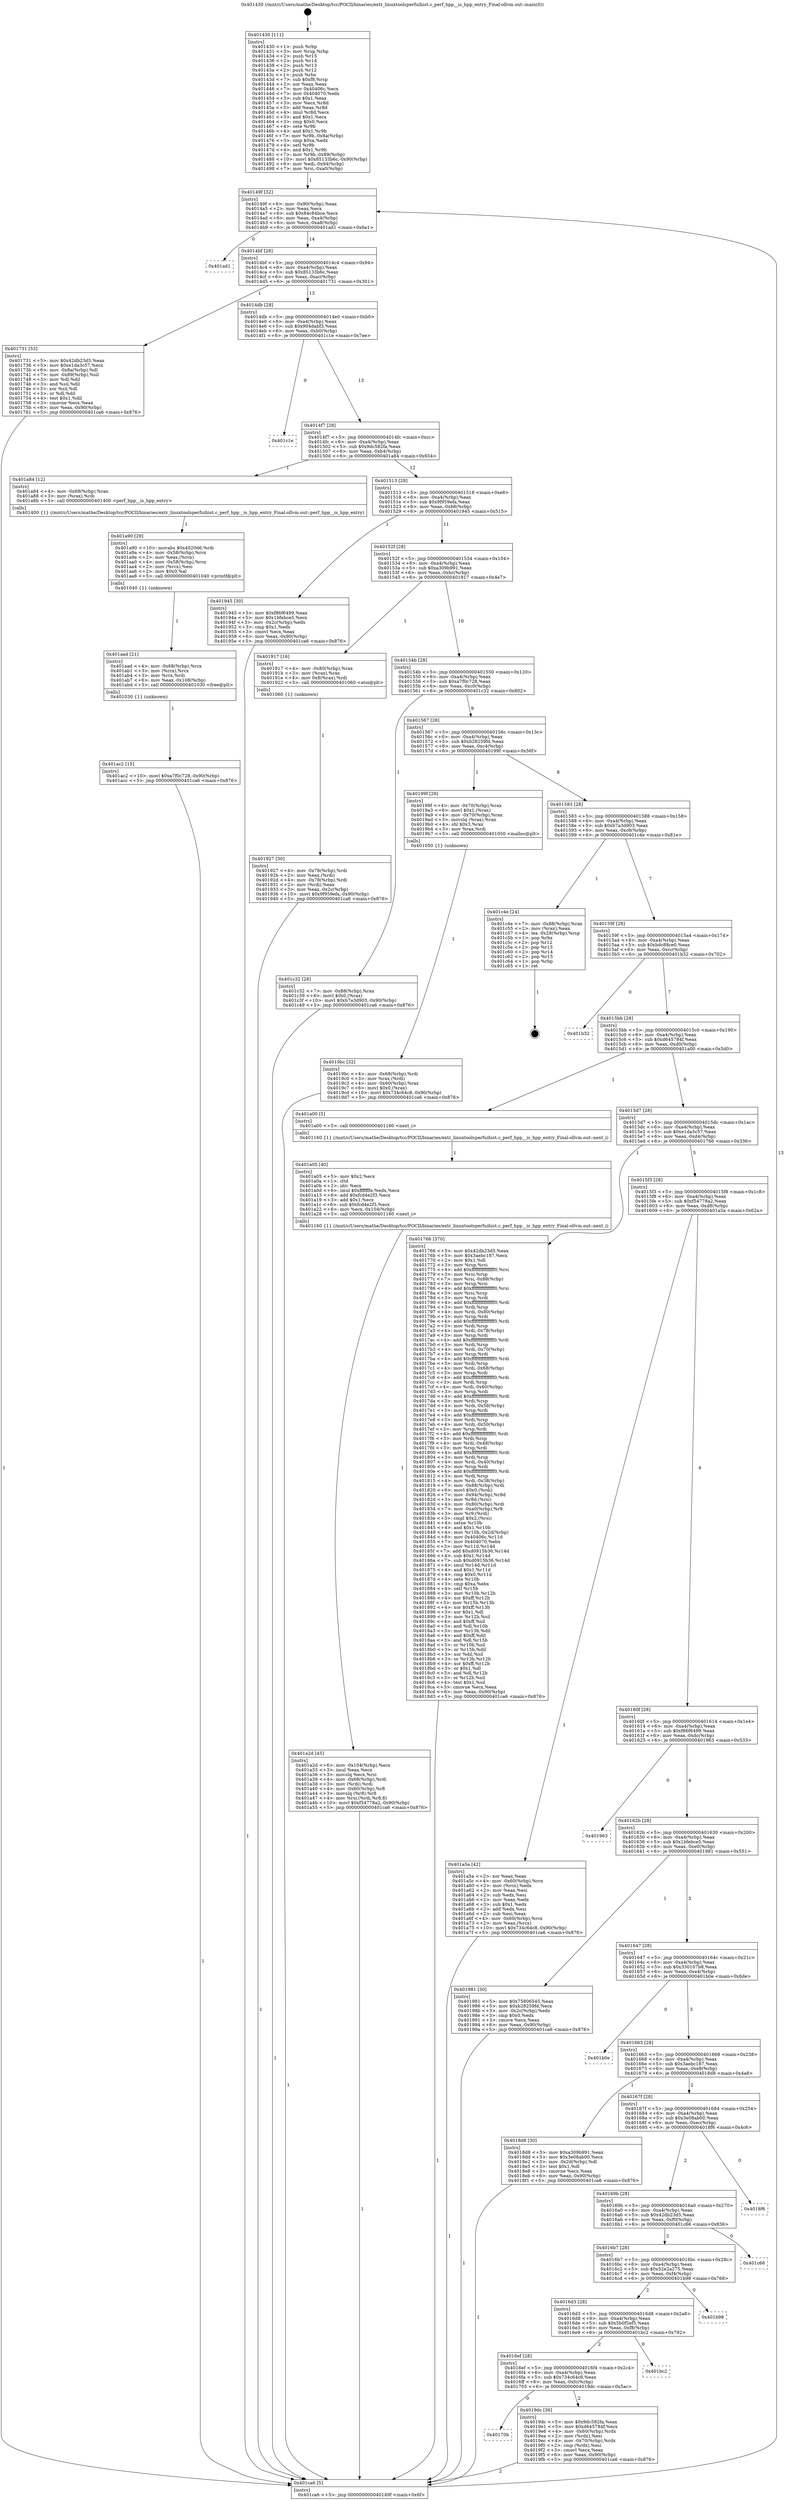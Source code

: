 digraph "0x401430" {
  label = "0x401430 (/mnt/c/Users/mathe/Desktop/tcc/POCII/binaries/extr_linuxtoolsperfuihist.c_perf_hpp__is_hpp_entry_Final-ollvm.out::main(0))"
  labelloc = "t"
  node[shape=record]

  Entry [label="",width=0.3,height=0.3,shape=circle,fillcolor=black,style=filled]
  "0x40149f" [label="{
     0x40149f [32]\l
     | [instrs]\l
     &nbsp;&nbsp;0x40149f \<+6\>: mov -0x90(%rbp),%eax\l
     &nbsp;&nbsp;0x4014a5 \<+2\>: mov %eax,%ecx\l
     &nbsp;&nbsp;0x4014a7 \<+6\>: sub $0x84c84bce,%ecx\l
     &nbsp;&nbsp;0x4014ad \<+6\>: mov %eax,-0xa4(%rbp)\l
     &nbsp;&nbsp;0x4014b3 \<+6\>: mov %ecx,-0xa8(%rbp)\l
     &nbsp;&nbsp;0x4014b9 \<+6\>: je 0000000000401ad1 \<main+0x6a1\>\l
  }"]
  "0x401ad1" [label="{
     0x401ad1\l
  }", style=dashed]
  "0x4014bf" [label="{
     0x4014bf [28]\l
     | [instrs]\l
     &nbsp;&nbsp;0x4014bf \<+5\>: jmp 00000000004014c4 \<main+0x94\>\l
     &nbsp;&nbsp;0x4014c4 \<+6\>: mov -0xa4(%rbp),%eax\l
     &nbsp;&nbsp;0x4014ca \<+5\>: sub $0x85133b6c,%eax\l
     &nbsp;&nbsp;0x4014cf \<+6\>: mov %eax,-0xac(%rbp)\l
     &nbsp;&nbsp;0x4014d5 \<+6\>: je 0000000000401731 \<main+0x301\>\l
  }"]
  Exit [label="",width=0.3,height=0.3,shape=circle,fillcolor=black,style=filled,peripheries=2]
  "0x401731" [label="{
     0x401731 [53]\l
     | [instrs]\l
     &nbsp;&nbsp;0x401731 \<+5\>: mov $0x42db23d5,%eax\l
     &nbsp;&nbsp;0x401736 \<+5\>: mov $0xe1da3c57,%ecx\l
     &nbsp;&nbsp;0x40173b \<+6\>: mov -0x8a(%rbp),%dl\l
     &nbsp;&nbsp;0x401741 \<+7\>: mov -0x89(%rbp),%sil\l
     &nbsp;&nbsp;0x401748 \<+3\>: mov %dl,%dil\l
     &nbsp;&nbsp;0x40174b \<+3\>: and %sil,%dil\l
     &nbsp;&nbsp;0x40174e \<+3\>: xor %sil,%dl\l
     &nbsp;&nbsp;0x401751 \<+3\>: or %dl,%dil\l
     &nbsp;&nbsp;0x401754 \<+4\>: test $0x1,%dil\l
     &nbsp;&nbsp;0x401758 \<+3\>: cmovne %ecx,%eax\l
     &nbsp;&nbsp;0x40175b \<+6\>: mov %eax,-0x90(%rbp)\l
     &nbsp;&nbsp;0x401761 \<+5\>: jmp 0000000000401ca6 \<main+0x876\>\l
  }"]
  "0x4014db" [label="{
     0x4014db [28]\l
     | [instrs]\l
     &nbsp;&nbsp;0x4014db \<+5\>: jmp 00000000004014e0 \<main+0xb0\>\l
     &nbsp;&nbsp;0x4014e0 \<+6\>: mov -0xa4(%rbp),%eax\l
     &nbsp;&nbsp;0x4014e6 \<+5\>: sub $0x904dabf3,%eax\l
     &nbsp;&nbsp;0x4014eb \<+6\>: mov %eax,-0xb0(%rbp)\l
     &nbsp;&nbsp;0x4014f1 \<+6\>: je 0000000000401c1e \<main+0x7ee\>\l
  }"]
  "0x401ca6" [label="{
     0x401ca6 [5]\l
     | [instrs]\l
     &nbsp;&nbsp;0x401ca6 \<+5\>: jmp 000000000040149f \<main+0x6f\>\l
  }"]
  "0x401430" [label="{
     0x401430 [111]\l
     | [instrs]\l
     &nbsp;&nbsp;0x401430 \<+1\>: push %rbp\l
     &nbsp;&nbsp;0x401431 \<+3\>: mov %rsp,%rbp\l
     &nbsp;&nbsp;0x401434 \<+2\>: push %r15\l
     &nbsp;&nbsp;0x401436 \<+2\>: push %r14\l
     &nbsp;&nbsp;0x401438 \<+2\>: push %r13\l
     &nbsp;&nbsp;0x40143a \<+2\>: push %r12\l
     &nbsp;&nbsp;0x40143c \<+1\>: push %rbx\l
     &nbsp;&nbsp;0x40143d \<+7\>: sub $0xf8,%rsp\l
     &nbsp;&nbsp;0x401444 \<+2\>: xor %eax,%eax\l
     &nbsp;&nbsp;0x401446 \<+7\>: mov 0x40406c,%ecx\l
     &nbsp;&nbsp;0x40144d \<+7\>: mov 0x404070,%edx\l
     &nbsp;&nbsp;0x401454 \<+3\>: sub $0x1,%eax\l
     &nbsp;&nbsp;0x401457 \<+3\>: mov %ecx,%r8d\l
     &nbsp;&nbsp;0x40145a \<+3\>: add %eax,%r8d\l
     &nbsp;&nbsp;0x40145d \<+4\>: imul %r8d,%ecx\l
     &nbsp;&nbsp;0x401461 \<+3\>: and $0x1,%ecx\l
     &nbsp;&nbsp;0x401464 \<+3\>: cmp $0x0,%ecx\l
     &nbsp;&nbsp;0x401467 \<+4\>: sete %r9b\l
     &nbsp;&nbsp;0x40146b \<+4\>: and $0x1,%r9b\l
     &nbsp;&nbsp;0x40146f \<+7\>: mov %r9b,-0x8a(%rbp)\l
     &nbsp;&nbsp;0x401476 \<+3\>: cmp $0xa,%edx\l
     &nbsp;&nbsp;0x401479 \<+4\>: setl %r9b\l
     &nbsp;&nbsp;0x40147d \<+4\>: and $0x1,%r9b\l
     &nbsp;&nbsp;0x401481 \<+7\>: mov %r9b,-0x89(%rbp)\l
     &nbsp;&nbsp;0x401488 \<+10\>: movl $0x85133b6c,-0x90(%rbp)\l
     &nbsp;&nbsp;0x401492 \<+6\>: mov %edi,-0x94(%rbp)\l
     &nbsp;&nbsp;0x401498 \<+7\>: mov %rsi,-0xa0(%rbp)\l
  }"]
  "0x401ac2" [label="{
     0x401ac2 [15]\l
     | [instrs]\l
     &nbsp;&nbsp;0x401ac2 \<+10\>: movl $0xa7f0c728,-0x90(%rbp)\l
     &nbsp;&nbsp;0x401acc \<+5\>: jmp 0000000000401ca6 \<main+0x876\>\l
  }"]
  "0x401c1e" [label="{
     0x401c1e\l
  }", style=dashed]
  "0x4014f7" [label="{
     0x4014f7 [28]\l
     | [instrs]\l
     &nbsp;&nbsp;0x4014f7 \<+5\>: jmp 00000000004014fc \<main+0xcc\>\l
     &nbsp;&nbsp;0x4014fc \<+6\>: mov -0xa4(%rbp),%eax\l
     &nbsp;&nbsp;0x401502 \<+5\>: sub $0x9dc582fa,%eax\l
     &nbsp;&nbsp;0x401507 \<+6\>: mov %eax,-0xb4(%rbp)\l
     &nbsp;&nbsp;0x40150d \<+6\>: je 0000000000401a84 \<main+0x654\>\l
  }"]
  "0x401aad" [label="{
     0x401aad [21]\l
     | [instrs]\l
     &nbsp;&nbsp;0x401aad \<+4\>: mov -0x68(%rbp),%rcx\l
     &nbsp;&nbsp;0x401ab1 \<+3\>: mov (%rcx),%rcx\l
     &nbsp;&nbsp;0x401ab4 \<+3\>: mov %rcx,%rdi\l
     &nbsp;&nbsp;0x401ab7 \<+6\>: mov %eax,-0x108(%rbp)\l
     &nbsp;&nbsp;0x401abd \<+5\>: call 0000000000401030 \<free@plt\>\l
     | [calls]\l
     &nbsp;&nbsp;0x401030 \{1\} (unknown)\l
  }"]
  "0x401a84" [label="{
     0x401a84 [12]\l
     | [instrs]\l
     &nbsp;&nbsp;0x401a84 \<+4\>: mov -0x68(%rbp),%rax\l
     &nbsp;&nbsp;0x401a88 \<+3\>: mov (%rax),%rdi\l
     &nbsp;&nbsp;0x401a8b \<+5\>: call 0000000000401400 \<perf_hpp__is_hpp_entry\>\l
     | [calls]\l
     &nbsp;&nbsp;0x401400 \{1\} (/mnt/c/Users/mathe/Desktop/tcc/POCII/binaries/extr_linuxtoolsperfuihist.c_perf_hpp__is_hpp_entry_Final-ollvm.out::perf_hpp__is_hpp_entry)\l
  }"]
  "0x401513" [label="{
     0x401513 [28]\l
     | [instrs]\l
     &nbsp;&nbsp;0x401513 \<+5\>: jmp 0000000000401518 \<main+0xe8\>\l
     &nbsp;&nbsp;0x401518 \<+6\>: mov -0xa4(%rbp),%eax\l
     &nbsp;&nbsp;0x40151e \<+5\>: sub $0x9f959efa,%eax\l
     &nbsp;&nbsp;0x401523 \<+6\>: mov %eax,-0xb8(%rbp)\l
     &nbsp;&nbsp;0x401529 \<+6\>: je 0000000000401945 \<main+0x515\>\l
  }"]
  "0x401a90" [label="{
     0x401a90 [29]\l
     | [instrs]\l
     &nbsp;&nbsp;0x401a90 \<+10\>: movabs $0x4020d6,%rdi\l
     &nbsp;&nbsp;0x401a9a \<+4\>: mov -0x58(%rbp),%rcx\l
     &nbsp;&nbsp;0x401a9e \<+2\>: mov %eax,(%rcx)\l
     &nbsp;&nbsp;0x401aa0 \<+4\>: mov -0x58(%rbp),%rcx\l
     &nbsp;&nbsp;0x401aa4 \<+2\>: mov (%rcx),%esi\l
     &nbsp;&nbsp;0x401aa6 \<+2\>: mov $0x0,%al\l
     &nbsp;&nbsp;0x401aa8 \<+5\>: call 0000000000401040 \<printf@plt\>\l
     | [calls]\l
     &nbsp;&nbsp;0x401040 \{1\} (unknown)\l
  }"]
  "0x401945" [label="{
     0x401945 [30]\l
     | [instrs]\l
     &nbsp;&nbsp;0x401945 \<+5\>: mov $0xf86f6499,%eax\l
     &nbsp;&nbsp;0x40194a \<+5\>: mov $0x1bfebce5,%ecx\l
     &nbsp;&nbsp;0x40194f \<+3\>: mov -0x2c(%rbp),%edx\l
     &nbsp;&nbsp;0x401952 \<+3\>: cmp $0x1,%edx\l
     &nbsp;&nbsp;0x401955 \<+3\>: cmovl %ecx,%eax\l
     &nbsp;&nbsp;0x401958 \<+6\>: mov %eax,-0x90(%rbp)\l
     &nbsp;&nbsp;0x40195e \<+5\>: jmp 0000000000401ca6 \<main+0x876\>\l
  }"]
  "0x40152f" [label="{
     0x40152f [28]\l
     | [instrs]\l
     &nbsp;&nbsp;0x40152f \<+5\>: jmp 0000000000401534 \<main+0x104\>\l
     &nbsp;&nbsp;0x401534 \<+6\>: mov -0xa4(%rbp),%eax\l
     &nbsp;&nbsp;0x40153a \<+5\>: sub $0xa309b991,%eax\l
     &nbsp;&nbsp;0x40153f \<+6\>: mov %eax,-0xbc(%rbp)\l
     &nbsp;&nbsp;0x401545 \<+6\>: je 0000000000401917 \<main+0x4e7\>\l
  }"]
  "0x401a2d" [label="{
     0x401a2d [45]\l
     | [instrs]\l
     &nbsp;&nbsp;0x401a2d \<+6\>: mov -0x104(%rbp),%ecx\l
     &nbsp;&nbsp;0x401a33 \<+3\>: imul %eax,%ecx\l
     &nbsp;&nbsp;0x401a36 \<+3\>: movslq %ecx,%rsi\l
     &nbsp;&nbsp;0x401a39 \<+4\>: mov -0x68(%rbp),%rdi\l
     &nbsp;&nbsp;0x401a3d \<+3\>: mov (%rdi),%rdi\l
     &nbsp;&nbsp;0x401a40 \<+4\>: mov -0x60(%rbp),%r8\l
     &nbsp;&nbsp;0x401a44 \<+3\>: movslq (%r8),%r8\l
     &nbsp;&nbsp;0x401a47 \<+4\>: mov %rsi,(%rdi,%r8,8)\l
     &nbsp;&nbsp;0x401a4b \<+10\>: movl $0xf54778a2,-0x90(%rbp)\l
     &nbsp;&nbsp;0x401a55 \<+5\>: jmp 0000000000401ca6 \<main+0x876\>\l
  }"]
  "0x401917" [label="{
     0x401917 [16]\l
     | [instrs]\l
     &nbsp;&nbsp;0x401917 \<+4\>: mov -0x80(%rbp),%rax\l
     &nbsp;&nbsp;0x40191b \<+3\>: mov (%rax),%rax\l
     &nbsp;&nbsp;0x40191e \<+4\>: mov 0x8(%rax),%rdi\l
     &nbsp;&nbsp;0x401922 \<+5\>: call 0000000000401060 \<atoi@plt\>\l
     | [calls]\l
     &nbsp;&nbsp;0x401060 \{1\} (unknown)\l
  }"]
  "0x40154b" [label="{
     0x40154b [28]\l
     | [instrs]\l
     &nbsp;&nbsp;0x40154b \<+5\>: jmp 0000000000401550 \<main+0x120\>\l
     &nbsp;&nbsp;0x401550 \<+6\>: mov -0xa4(%rbp),%eax\l
     &nbsp;&nbsp;0x401556 \<+5\>: sub $0xa7f0c728,%eax\l
     &nbsp;&nbsp;0x40155b \<+6\>: mov %eax,-0xc0(%rbp)\l
     &nbsp;&nbsp;0x401561 \<+6\>: je 0000000000401c32 \<main+0x802\>\l
  }"]
  "0x401a05" [label="{
     0x401a05 [40]\l
     | [instrs]\l
     &nbsp;&nbsp;0x401a05 \<+5\>: mov $0x2,%ecx\l
     &nbsp;&nbsp;0x401a0a \<+1\>: cltd\l
     &nbsp;&nbsp;0x401a0b \<+2\>: idiv %ecx\l
     &nbsp;&nbsp;0x401a0d \<+6\>: imul $0xfffffffe,%edx,%ecx\l
     &nbsp;&nbsp;0x401a13 \<+6\>: add $0xfcd4e2f3,%ecx\l
     &nbsp;&nbsp;0x401a19 \<+3\>: add $0x1,%ecx\l
     &nbsp;&nbsp;0x401a1c \<+6\>: sub $0xfcd4e2f3,%ecx\l
     &nbsp;&nbsp;0x401a22 \<+6\>: mov %ecx,-0x104(%rbp)\l
     &nbsp;&nbsp;0x401a28 \<+5\>: call 0000000000401160 \<next_i\>\l
     | [calls]\l
     &nbsp;&nbsp;0x401160 \{1\} (/mnt/c/Users/mathe/Desktop/tcc/POCII/binaries/extr_linuxtoolsperfuihist.c_perf_hpp__is_hpp_entry_Final-ollvm.out::next_i)\l
  }"]
  "0x401c32" [label="{
     0x401c32 [28]\l
     | [instrs]\l
     &nbsp;&nbsp;0x401c32 \<+7\>: mov -0x88(%rbp),%rax\l
     &nbsp;&nbsp;0x401c39 \<+6\>: movl $0x0,(%rax)\l
     &nbsp;&nbsp;0x401c3f \<+10\>: movl $0xb7a3d903,-0x90(%rbp)\l
     &nbsp;&nbsp;0x401c49 \<+5\>: jmp 0000000000401ca6 \<main+0x876\>\l
  }"]
  "0x401567" [label="{
     0x401567 [28]\l
     | [instrs]\l
     &nbsp;&nbsp;0x401567 \<+5\>: jmp 000000000040156c \<main+0x13c\>\l
     &nbsp;&nbsp;0x40156c \<+6\>: mov -0xa4(%rbp),%eax\l
     &nbsp;&nbsp;0x401572 \<+5\>: sub $0xb28259fd,%eax\l
     &nbsp;&nbsp;0x401577 \<+6\>: mov %eax,-0xc4(%rbp)\l
     &nbsp;&nbsp;0x40157d \<+6\>: je 000000000040199f \<main+0x56f\>\l
  }"]
  "0x40170b" [label="{
     0x40170b\l
  }", style=dashed]
  "0x40199f" [label="{
     0x40199f [29]\l
     | [instrs]\l
     &nbsp;&nbsp;0x40199f \<+4\>: mov -0x70(%rbp),%rax\l
     &nbsp;&nbsp;0x4019a3 \<+6\>: movl $0x1,(%rax)\l
     &nbsp;&nbsp;0x4019a9 \<+4\>: mov -0x70(%rbp),%rax\l
     &nbsp;&nbsp;0x4019ad \<+3\>: movslq (%rax),%rax\l
     &nbsp;&nbsp;0x4019b0 \<+4\>: shl $0x3,%rax\l
     &nbsp;&nbsp;0x4019b4 \<+3\>: mov %rax,%rdi\l
     &nbsp;&nbsp;0x4019b7 \<+5\>: call 0000000000401050 \<malloc@plt\>\l
     | [calls]\l
     &nbsp;&nbsp;0x401050 \{1\} (unknown)\l
  }"]
  "0x401583" [label="{
     0x401583 [28]\l
     | [instrs]\l
     &nbsp;&nbsp;0x401583 \<+5\>: jmp 0000000000401588 \<main+0x158\>\l
     &nbsp;&nbsp;0x401588 \<+6\>: mov -0xa4(%rbp),%eax\l
     &nbsp;&nbsp;0x40158e \<+5\>: sub $0xb7a3d903,%eax\l
     &nbsp;&nbsp;0x401593 \<+6\>: mov %eax,-0xc8(%rbp)\l
     &nbsp;&nbsp;0x401599 \<+6\>: je 0000000000401c4e \<main+0x81e\>\l
  }"]
  "0x4019dc" [label="{
     0x4019dc [36]\l
     | [instrs]\l
     &nbsp;&nbsp;0x4019dc \<+5\>: mov $0x9dc582fa,%eax\l
     &nbsp;&nbsp;0x4019e1 \<+5\>: mov $0xd645784f,%ecx\l
     &nbsp;&nbsp;0x4019e6 \<+4\>: mov -0x60(%rbp),%rdx\l
     &nbsp;&nbsp;0x4019ea \<+2\>: mov (%rdx),%esi\l
     &nbsp;&nbsp;0x4019ec \<+4\>: mov -0x70(%rbp),%rdx\l
     &nbsp;&nbsp;0x4019f0 \<+2\>: cmp (%rdx),%esi\l
     &nbsp;&nbsp;0x4019f2 \<+3\>: cmovl %ecx,%eax\l
     &nbsp;&nbsp;0x4019f5 \<+6\>: mov %eax,-0x90(%rbp)\l
     &nbsp;&nbsp;0x4019fb \<+5\>: jmp 0000000000401ca6 \<main+0x876\>\l
  }"]
  "0x401c4e" [label="{
     0x401c4e [24]\l
     | [instrs]\l
     &nbsp;&nbsp;0x401c4e \<+7\>: mov -0x88(%rbp),%rax\l
     &nbsp;&nbsp;0x401c55 \<+2\>: mov (%rax),%eax\l
     &nbsp;&nbsp;0x401c57 \<+4\>: lea -0x28(%rbp),%rsp\l
     &nbsp;&nbsp;0x401c5b \<+1\>: pop %rbx\l
     &nbsp;&nbsp;0x401c5c \<+2\>: pop %r12\l
     &nbsp;&nbsp;0x401c5e \<+2\>: pop %r13\l
     &nbsp;&nbsp;0x401c60 \<+2\>: pop %r14\l
     &nbsp;&nbsp;0x401c62 \<+2\>: pop %r15\l
     &nbsp;&nbsp;0x401c64 \<+1\>: pop %rbp\l
     &nbsp;&nbsp;0x401c65 \<+1\>: ret\l
  }"]
  "0x40159f" [label="{
     0x40159f [28]\l
     | [instrs]\l
     &nbsp;&nbsp;0x40159f \<+5\>: jmp 00000000004015a4 \<main+0x174\>\l
     &nbsp;&nbsp;0x4015a4 \<+6\>: mov -0xa4(%rbp),%eax\l
     &nbsp;&nbsp;0x4015aa \<+5\>: sub $0xbdc88ce0,%eax\l
     &nbsp;&nbsp;0x4015af \<+6\>: mov %eax,-0xcc(%rbp)\l
     &nbsp;&nbsp;0x4015b5 \<+6\>: je 0000000000401b32 \<main+0x702\>\l
  }"]
  "0x4016ef" [label="{
     0x4016ef [28]\l
     | [instrs]\l
     &nbsp;&nbsp;0x4016ef \<+5\>: jmp 00000000004016f4 \<main+0x2c4\>\l
     &nbsp;&nbsp;0x4016f4 \<+6\>: mov -0xa4(%rbp),%eax\l
     &nbsp;&nbsp;0x4016fa \<+5\>: sub $0x734c64c8,%eax\l
     &nbsp;&nbsp;0x4016ff \<+6\>: mov %eax,-0xfc(%rbp)\l
     &nbsp;&nbsp;0x401705 \<+6\>: je 00000000004019dc \<main+0x5ac\>\l
  }"]
  "0x401b32" [label="{
     0x401b32\l
  }", style=dashed]
  "0x4015bb" [label="{
     0x4015bb [28]\l
     | [instrs]\l
     &nbsp;&nbsp;0x4015bb \<+5\>: jmp 00000000004015c0 \<main+0x190\>\l
     &nbsp;&nbsp;0x4015c0 \<+6\>: mov -0xa4(%rbp),%eax\l
     &nbsp;&nbsp;0x4015c6 \<+5\>: sub $0xd645784f,%eax\l
     &nbsp;&nbsp;0x4015cb \<+6\>: mov %eax,-0xd0(%rbp)\l
     &nbsp;&nbsp;0x4015d1 \<+6\>: je 0000000000401a00 \<main+0x5d0\>\l
  }"]
  "0x401bc2" [label="{
     0x401bc2\l
  }", style=dashed]
  "0x401a00" [label="{
     0x401a00 [5]\l
     | [instrs]\l
     &nbsp;&nbsp;0x401a00 \<+5\>: call 0000000000401160 \<next_i\>\l
     | [calls]\l
     &nbsp;&nbsp;0x401160 \{1\} (/mnt/c/Users/mathe/Desktop/tcc/POCII/binaries/extr_linuxtoolsperfuihist.c_perf_hpp__is_hpp_entry_Final-ollvm.out::next_i)\l
  }"]
  "0x4015d7" [label="{
     0x4015d7 [28]\l
     | [instrs]\l
     &nbsp;&nbsp;0x4015d7 \<+5\>: jmp 00000000004015dc \<main+0x1ac\>\l
     &nbsp;&nbsp;0x4015dc \<+6\>: mov -0xa4(%rbp),%eax\l
     &nbsp;&nbsp;0x4015e2 \<+5\>: sub $0xe1da3c57,%eax\l
     &nbsp;&nbsp;0x4015e7 \<+6\>: mov %eax,-0xd4(%rbp)\l
     &nbsp;&nbsp;0x4015ed \<+6\>: je 0000000000401766 \<main+0x336\>\l
  }"]
  "0x4016d3" [label="{
     0x4016d3 [28]\l
     | [instrs]\l
     &nbsp;&nbsp;0x4016d3 \<+5\>: jmp 00000000004016d8 \<main+0x2a8\>\l
     &nbsp;&nbsp;0x4016d8 \<+6\>: mov -0xa4(%rbp),%eax\l
     &nbsp;&nbsp;0x4016de \<+5\>: sub $0x5b0f5ef5,%eax\l
     &nbsp;&nbsp;0x4016e3 \<+6\>: mov %eax,-0xf8(%rbp)\l
     &nbsp;&nbsp;0x4016e9 \<+6\>: je 0000000000401bc2 \<main+0x792\>\l
  }"]
  "0x401766" [label="{
     0x401766 [370]\l
     | [instrs]\l
     &nbsp;&nbsp;0x401766 \<+5\>: mov $0x42db23d5,%eax\l
     &nbsp;&nbsp;0x40176b \<+5\>: mov $0x3aebc187,%ecx\l
     &nbsp;&nbsp;0x401770 \<+2\>: mov $0x1,%dl\l
     &nbsp;&nbsp;0x401772 \<+3\>: mov %rsp,%rsi\l
     &nbsp;&nbsp;0x401775 \<+4\>: add $0xfffffffffffffff0,%rsi\l
     &nbsp;&nbsp;0x401779 \<+3\>: mov %rsi,%rsp\l
     &nbsp;&nbsp;0x40177c \<+7\>: mov %rsi,-0x88(%rbp)\l
     &nbsp;&nbsp;0x401783 \<+3\>: mov %rsp,%rsi\l
     &nbsp;&nbsp;0x401786 \<+4\>: add $0xfffffffffffffff0,%rsi\l
     &nbsp;&nbsp;0x40178a \<+3\>: mov %rsi,%rsp\l
     &nbsp;&nbsp;0x40178d \<+3\>: mov %rsp,%rdi\l
     &nbsp;&nbsp;0x401790 \<+4\>: add $0xfffffffffffffff0,%rdi\l
     &nbsp;&nbsp;0x401794 \<+3\>: mov %rdi,%rsp\l
     &nbsp;&nbsp;0x401797 \<+4\>: mov %rdi,-0x80(%rbp)\l
     &nbsp;&nbsp;0x40179b \<+3\>: mov %rsp,%rdi\l
     &nbsp;&nbsp;0x40179e \<+4\>: add $0xfffffffffffffff0,%rdi\l
     &nbsp;&nbsp;0x4017a2 \<+3\>: mov %rdi,%rsp\l
     &nbsp;&nbsp;0x4017a5 \<+4\>: mov %rdi,-0x78(%rbp)\l
     &nbsp;&nbsp;0x4017a9 \<+3\>: mov %rsp,%rdi\l
     &nbsp;&nbsp;0x4017ac \<+4\>: add $0xfffffffffffffff0,%rdi\l
     &nbsp;&nbsp;0x4017b0 \<+3\>: mov %rdi,%rsp\l
     &nbsp;&nbsp;0x4017b3 \<+4\>: mov %rdi,-0x70(%rbp)\l
     &nbsp;&nbsp;0x4017b7 \<+3\>: mov %rsp,%rdi\l
     &nbsp;&nbsp;0x4017ba \<+4\>: add $0xfffffffffffffff0,%rdi\l
     &nbsp;&nbsp;0x4017be \<+3\>: mov %rdi,%rsp\l
     &nbsp;&nbsp;0x4017c1 \<+4\>: mov %rdi,-0x68(%rbp)\l
     &nbsp;&nbsp;0x4017c5 \<+3\>: mov %rsp,%rdi\l
     &nbsp;&nbsp;0x4017c8 \<+4\>: add $0xfffffffffffffff0,%rdi\l
     &nbsp;&nbsp;0x4017cc \<+3\>: mov %rdi,%rsp\l
     &nbsp;&nbsp;0x4017cf \<+4\>: mov %rdi,-0x60(%rbp)\l
     &nbsp;&nbsp;0x4017d3 \<+3\>: mov %rsp,%rdi\l
     &nbsp;&nbsp;0x4017d6 \<+4\>: add $0xfffffffffffffff0,%rdi\l
     &nbsp;&nbsp;0x4017da \<+3\>: mov %rdi,%rsp\l
     &nbsp;&nbsp;0x4017dd \<+4\>: mov %rdi,-0x58(%rbp)\l
     &nbsp;&nbsp;0x4017e1 \<+3\>: mov %rsp,%rdi\l
     &nbsp;&nbsp;0x4017e4 \<+4\>: add $0xfffffffffffffff0,%rdi\l
     &nbsp;&nbsp;0x4017e8 \<+3\>: mov %rdi,%rsp\l
     &nbsp;&nbsp;0x4017eb \<+4\>: mov %rdi,-0x50(%rbp)\l
     &nbsp;&nbsp;0x4017ef \<+3\>: mov %rsp,%rdi\l
     &nbsp;&nbsp;0x4017f2 \<+4\>: add $0xfffffffffffffff0,%rdi\l
     &nbsp;&nbsp;0x4017f6 \<+3\>: mov %rdi,%rsp\l
     &nbsp;&nbsp;0x4017f9 \<+4\>: mov %rdi,-0x48(%rbp)\l
     &nbsp;&nbsp;0x4017fd \<+3\>: mov %rsp,%rdi\l
     &nbsp;&nbsp;0x401800 \<+4\>: add $0xfffffffffffffff0,%rdi\l
     &nbsp;&nbsp;0x401804 \<+3\>: mov %rdi,%rsp\l
     &nbsp;&nbsp;0x401807 \<+4\>: mov %rdi,-0x40(%rbp)\l
     &nbsp;&nbsp;0x40180b \<+3\>: mov %rsp,%rdi\l
     &nbsp;&nbsp;0x40180e \<+4\>: add $0xfffffffffffffff0,%rdi\l
     &nbsp;&nbsp;0x401812 \<+3\>: mov %rdi,%rsp\l
     &nbsp;&nbsp;0x401815 \<+4\>: mov %rdi,-0x38(%rbp)\l
     &nbsp;&nbsp;0x401819 \<+7\>: mov -0x88(%rbp),%rdi\l
     &nbsp;&nbsp;0x401820 \<+6\>: movl $0x0,(%rdi)\l
     &nbsp;&nbsp;0x401826 \<+7\>: mov -0x94(%rbp),%r8d\l
     &nbsp;&nbsp;0x40182d \<+3\>: mov %r8d,(%rsi)\l
     &nbsp;&nbsp;0x401830 \<+4\>: mov -0x80(%rbp),%rdi\l
     &nbsp;&nbsp;0x401834 \<+7\>: mov -0xa0(%rbp),%r9\l
     &nbsp;&nbsp;0x40183b \<+3\>: mov %r9,(%rdi)\l
     &nbsp;&nbsp;0x40183e \<+3\>: cmpl $0x2,(%rsi)\l
     &nbsp;&nbsp;0x401841 \<+4\>: setne %r10b\l
     &nbsp;&nbsp;0x401845 \<+4\>: and $0x1,%r10b\l
     &nbsp;&nbsp;0x401849 \<+4\>: mov %r10b,-0x2d(%rbp)\l
     &nbsp;&nbsp;0x40184d \<+8\>: mov 0x40406c,%r11d\l
     &nbsp;&nbsp;0x401855 \<+7\>: mov 0x404070,%ebx\l
     &nbsp;&nbsp;0x40185c \<+3\>: mov %r11d,%r14d\l
     &nbsp;&nbsp;0x40185f \<+7\>: add $0xd0915b36,%r14d\l
     &nbsp;&nbsp;0x401866 \<+4\>: sub $0x1,%r14d\l
     &nbsp;&nbsp;0x40186a \<+7\>: sub $0xd0915b36,%r14d\l
     &nbsp;&nbsp;0x401871 \<+4\>: imul %r14d,%r11d\l
     &nbsp;&nbsp;0x401875 \<+4\>: and $0x1,%r11d\l
     &nbsp;&nbsp;0x401879 \<+4\>: cmp $0x0,%r11d\l
     &nbsp;&nbsp;0x40187d \<+4\>: sete %r10b\l
     &nbsp;&nbsp;0x401881 \<+3\>: cmp $0xa,%ebx\l
     &nbsp;&nbsp;0x401884 \<+4\>: setl %r15b\l
     &nbsp;&nbsp;0x401888 \<+3\>: mov %r10b,%r12b\l
     &nbsp;&nbsp;0x40188b \<+4\>: xor $0xff,%r12b\l
     &nbsp;&nbsp;0x40188f \<+3\>: mov %r15b,%r13b\l
     &nbsp;&nbsp;0x401892 \<+4\>: xor $0xff,%r13b\l
     &nbsp;&nbsp;0x401896 \<+3\>: xor $0x1,%dl\l
     &nbsp;&nbsp;0x401899 \<+3\>: mov %r12b,%sil\l
     &nbsp;&nbsp;0x40189c \<+4\>: and $0xff,%sil\l
     &nbsp;&nbsp;0x4018a0 \<+3\>: and %dl,%r10b\l
     &nbsp;&nbsp;0x4018a3 \<+3\>: mov %r13b,%dil\l
     &nbsp;&nbsp;0x4018a6 \<+4\>: and $0xff,%dil\l
     &nbsp;&nbsp;0x4018aa \<+3\>: and %dl,%r15b\l
     &nbsp;&nbsp;0x4018ad \<+3\>: or %r10b,%sil\l
     &nbsp;&nbsp;0x4018b0 \<+3\>: or %r15b,%dil\l
     &nbsp;&nbsp;0x4018b3 \<+3\>: xor %dil,%sil\l
     &nbsp;&nbsp;0x4018b6 \<+3\>: or %r13b,%r12b\l
     &nbsp;&nbsp;0x4018b9 \<+4\>: xor $0xff,%r12b\l
     &nbsp;&nbsp;0x4018bd \<+3\>: or $0x1,%dl\l
     &nbsp;&nbsp;0x4018c0 \<+3\>: and %dl,%r12b\l
     &nbsp;&nbsp;0x4018c3 \<+3\>: or %r12b,%sil\l
     &nbsp;&nbsp;0x4018c6 \<+4\>: test $0x1,%sil\l
     &nbsp;&nbsp;0x4018ca \<+3\>: cmovne %ecx,%eax\l
     &nbsp;&nbsp;0x4018cd \<+6\>: mov %eax,-0x90(%rbp)\l
     &nbsp;&nbsp;0x4018d3 \<+5\>: jmp 0000000000401ca6 \<main+0x876\>\l
  }"]
  "0x4015f3" [label="{
     0x4015f3 [28]\l
     | [instrs]\l
     &nbsp;&nbsp;0x4015f3 \<+5\>: jmp 00000000004015f8 \<main+0x1c8\>\l
     &nbsp;&nbsp;0x4015f8 \<+6\>: mov -0xa4(%rbp),%eax\l
     &nbsp;&nbsp;0x4015fe \<+5\>: sub $0xf54778a2,%eax\l
     &nbsp;&nbsp;0x401603 \<+6\>: mov %eax,-0xd8(%rbp)\l
     &nbsp;&nbsp;0x401609 \<+6\>: je 0000000000401a5a \<main+0x62a\>\l
  }"]
  "0x401b98" [label="{
     0x401b98\l
  }", style=dashed]
  "0x4016b7" [label="{
     0x4016b7 [28]\l
     | [instrs]\l
     &nbsp;&nbsp;0x4016b7 \<+5\>: jmp 00000000004016bc \<main+0x28c\>\l
     &nbsp;&nbsp;0x4016bc \<+6\>: mov -0xa4(%rbp),%eax\l
     &nbsp;&nbsp;0x4016c2 \<+5\>: sub $0x52e2a275,%eax\l
     &nbsp;&nbsp;0x4016c7 \<+6\>: mov %eax,-0xf4(%rbp)\l
     &nbsp;&nbsp;0x4016cd \<+6\>: je 0000000000401b98 \<main+0x768\>\l
  }"]
  "0x401a5a" [label="{
     0x401a5a [42]\l
     | [instrs]\l
     &nbsp;&nbsp;0x401a5a \<+2\>: xor %eax,%eax\l
     &nbsp;&nbsp;0x401a5c \<+4\>: mov -0x60(%rbp),%rcx\l
     &nbsp;&nbsp;0x401a60 \<+2\>: mov (%rcx),%edx\l
     &nbsp;&nbsp;0x401a62 \<+2\>: mov %eax,%esi\l
     &nbsp;&nbsp;0x401a64 \<+2\>: sub %edx,%esi\l
     &nbsp;&nbsp;0x401a66 \<+2\>: mov %eax,%edx\l
     &nbsp;&nbsp;0x401a68 \<+3\>: sub $0x1,%edx\l
     &nbsp;&nbsp;0x401a6b \<+2\>: add %edx,%esi\l
     &nbsp;&nbsp;0x401a6d \<+2\>: sub %esi,%eax\l
     &nbsp;&nbsp;0x401a6f \<+4\>: mov -0x60(%rbp),%rcx\l
     &nbsp;&nbsp;0x401a73 \<+2\>: mov %eax,(%rcx)\l
     &nbsp;&nbsp;0x401a75 \<+10\>: movl $0x734c64c8,-0x90(%rbp)\l
     &nbsp;&nbsp;0x401a7f \<+5\>: jmp 0000000000401ca6 \<main+0x876\>\l
  }"]
  "0x40160f" [label="{
     0x40160f [28]\l
     | [instrs]\l
     &nbsp;&nbsp;0x40160f \<+5\>: jmp 0000000000401614 \<main+0x1e4\>\l
     &nbsp;&nbsp;0x401614 \<+6\>: mov -0xa4(%rbp),%eax\l
     &nbsp;&nbsp;0x40161a \<+5\>: sub $0xf86f6499,%eax\l
     &nbsp;&nbsp;0x40161f \<+6\>: mov %eax,-0xdc(%rbp)\l
     &nbsp;&nbsp;0x401625 \<+6\>: je 0000000000401963 \<main+0x533\>\l
  }"]
  "0x401c66" [label="{
     0x401c66\l
  }", style=dashed]
  "0x401963" [label="{
     0x401963\l
  }", style=dashed]
  "0x40162b" [label="{
     0x40162b [28]\l
     | [instrs]\l
     &nbsp;&nbsp;0x40162b \<+5\>: jmp 0000000000401630 \<main+0x200\>\l
     &nbsp;&nbsp;0x401630 \<+6\>: mov -0xa4(%rbp),%eax\l
     &nbsp;&nbsp;0x401636 \<+5\>: sub $0x1bfebce5,%eax\l
     &nbsp;&nbsp;0x40163b \<+6\>: mov %eax,-0xe0(%rbp)\l
     &nbsp;&nbsp;0x401641 \<+6\>: je 0000000000401981 \<main+0x551\>\l
  }"]
  "0x40169b" [label="{
     0x40169b [28]\l
     | [instrs]\l
     &nbsp;&nbsp;0x40169b \<+5\>: jmp 00000000004016a0 \<main+0x270\>\l
     &nbsp;&nbsp;0x4016a0 \<+6\>: mov -0xa4(%rbp),%eax\l
     &nbsp;&nbsp;0x4016a6 \<+5\>: sub $0x42db23d5,%eax\l
     &nbsp;&nbsp;0x4016ab \<+6\>: mov %eax,-0xf0(%rbp)\l
     &nbsp;&nbsp;0x4016b1 \<+6\>: je 0000000000401c66 \<main+0x836\>\l
  }"]
  "0x401981" [label="{
     0x401981 [30]\l
     | [instrs]\l
     &nbsp;&nbsp;0x401981 \<+5\>: mov $0x75806545,%eax\l
     &nbsp;&nbsp;0x401986 \<+5\>: mov $0xb28259fd,%ecx\l
     &nbsp;&nbsp;0x40198b \<+3\>: mov -0x2c(%rbp),%edx\l
     &nbsp;&nbsp;0x40198e \<+3\>: cmp $0x0,%edx\l
     &nbsp;&nbsp;0x401991 \<+3\>: cmove %ecx,%eax\l
     &nbsp;&nbsp;0x401994 \<+6\>: mov %eax,-0x90(%rbp)\l
     &nbsp;&nbsp;0x40199a \<+5\>: jmp 0000000000401ca6 \<main+0x876\>\l
  }"]
  "0x401647" [label="{
     0x401647 [28]\l
     | [instrs]\l
     &nbsp;&nbsp;0x401647 \<+5\>: jmp 000000000040164c \<main+0x21c\>\l
     &nbsp;&nbsp;0x40164c \<+6\>: mov -0xa4(%rbp),%eax\l
     &nbsp;&nbsp;0x401652 \<+5\>: sub $0x330107b8,%eax\l
     &nbsp;&nbsp;0x401657 \<+6\>: mov %eax,-0xe4(%rbp)\l
     &nbsp;&nbsp;0x40165d \<+6\>: je 0000000000401b0e \<main+0x6de\>\l
  }"]
  "0x4018f6" [label="{
     0x4018f6\l
  }", style=dashed]
  "0x401b0e" [label="{
     0x401b0e\l
  }", style=dashed]
  "0x401663" [label="{
     0x401663 [28]\l
     | [instrs]\l
     &nbsp;&nbsp;0x401663 \<+5\>: jmp 0000000000401668 \<main+0x238\>\l
     &nbsp;&nbsp;0x401668 \<+6\>: mov -0xa4(%rbp),%eax\l
     &nbsp;&nbsp;0x40166e \<+5\>: sub $0x3aebc187,%eax\l
     &nbsp;&nbsp;0x401673 \<+6\>: mov %eax,-0xe8(%rbp)\l
     &nbsp;&nbsp;0x401679 \<+6\>: je 00000000004018d8 \<main+0x4a8\>\l
  }"]
  "0x4019bc" [label="{
     0x4019bc [32]\l
     | [instrs]\l
     &nbsp;&nbsp;0x4019bc \<+4\>: mov -0x68(%rbp),%rdi\l
     &nbsp;&nbsp;0x4019c0 \<+3\>: mov %rax,(%rdi)\l
     &nbsp;&nbsp;0x4019c3 \<+4\>: mov -0x60(%rbp),%rax\l
     &nbsp;&nbsp;0x4019c7 \<+6\>: movl $0x0,(%rax)\l
     &nbsp;&nbsp;0x4019cd \<+10\>: movl $0x734c64c8,-0x90(%rbp)\l
     &nbsp;&nbsp;0x4019d7 \<+5\>: jmp 0000000000401ca6 \<main+0x876\>\l
  }"]
  "0x4018d8" [label="{
     0x4018d8 [30]\l
     | [instrs]\l
     &nbsp;&nbsp;0x4018d8 \<+5\>: mov $0xa309b991,%eax\l
     &nbsp;&nbsp;0x4018dd \<+5\>: mov $0x3e08ab00,%ecx\l
     &nbsp;&nbsp;0x4018e2 \<+3\>: mov -0x2d(%rbp),%dl\l
     &nbsp;&nbsp;0x4018e5 \<+3\>: test $0x1,%dl\l
     &nbsp;&nbsp;0x4018e8 \<+3\>: cmovne %ecx,%eax\l
     &nbsp;&nbsp;0x4018eb \<+6\>: mov %eax,-0x90(%rbp)\l
     &nbsp;&nbsp;0x4018f1 \<+5\>: jmp 0000000000401ca6 \<main+0x876\>\l
  }"]
  "0x40167f" [label="{
     0x40167f [28]\l
     | [instrs]\l
     &nbsp;&nbsp;0x40167f \<+5\>: jmp 0000000000401684 \<main+0x254\>\l
     &nbsp;&nbsp;0x401684 \<+6\>: mov -0xa4(%rbp),%eax\l
     &nbsp;&nbsp;0x40168a \<+5\>: sub $0x3e08ab00,%eax\l
     &nbsp;&nbsp;0x40168f \<+6\>: mov %eax,-0xec(%rbp)\l
     &nbsp;&nbsp;0x401695 \<+6\>: je 00000000004018f6 \<main+0x4c6\>\l
  }"]
  "0x401927" [label="{
     0x401927 [30]\l
     | [instrs]\l
     &nbsp;&nbsp;0x401927 \<+4\>: mov -0x78(%rbp),%rdi\l
     &nbsp;&nbsp;0x40192b \<+2\>: mov %eax,(%rdi)\l
     &nbsp;&nbsp;0x40192d \<+4\>: mov -0x78(%rbp),%rdi\l
     &nbsp;&nbsp;0x401931 \<+2\>: mov (%rdi),%eax\l
     &nbsp;&nbsp;0x401933 \<+3\>: mov %eax,-0x2c(%rbp)\l
     &nbsp;&nbsp;0x401936 \<+10\>: movl $0x9f959efa,-0x90(%rbp)\l
     &nbsp;&nbsp;0x401940 \<+5\>: jmp 0000000000401ca6 \<main+0x876\>\l
  }"]
  Entry -> "0x401430" [label=" 1"]
  "0x40149f" -> "0x401ad1" [label=" 0"]
  "0x40149f" -> "0x4014bf" [label=" 14"]
  "0x401c4e" -> Exit [label=" 1"]
  "0x4014bf" -> "0x401731" [label=" 1"]
  "0x4014bf" -> "0x4014db" [label=" 13"]
  "0x401731" -> "0x401ca6" [label=" 1"]
  "0x401430" -> "0x40149f" [label=" 1"]
  "0x401ca6" -> "0x40149f" [label=" 13"]
  "0x401c32" -> "0x401ca6" [label=" 1"]
  "0x4014db" -> "0x401c1e" [label=" 0"]
  "0x4014db" -> "0x4014f7" [label=" 13"]
  "0x401ac2" -> "0x401ca6" [label=" 1"]
  "0x4014f7" -> "0x401a84" [label=" 1"]
  "0x4014f7" -> "0x401513" [label=" 12"]
  "0x401aad" -> "0x401ac2" [label=" 1"]
  "0x401513" -> "0x401945" [label=" 1"]
  "0x401513" -> "0x40152f" [label=" 11"]
  "0x401a90" -> "0x401aad" [label=" 1"]
  "0x40152f" -> "0x401917" [label=" 1"]
  "0x40152f" -> "0x40154b" [label=" 10"]
  "0x401a84" -> "0x401a90" [label=" 1"]
  "0x40154b" -> "0x401c32" [label=" 1"]
  "0x40154b" -> "0x401567" [label=" 9"]
  "0x401a5a" -> "0x401ca6" [label=" 1"]
  "0x401567" -> "0x40199f" [label=" 1"]
  "0x401567" -> "0x401583" [label=" 8"]
  "0x401a2d" -> "0x401ca6" [label=" 1"]
  "0x401583" -> "0x401c4e" [label=" 1"]
  "0x401583" -> "0x40159f" [label=" 7"]
  "0x401a05" -> "0x401a2d" [label=" 1"]
  "0x40159f" -> "0x401b32" [label=" 0"]
  "0x40159f" -> "0x4015bb" [label=" 7"]
  "0x4019dc" -> "0x401ca6" [label=" 2"]
  "0x4015bb" -> "0x401a00" [label=" 1"]
  "0x4015bb" -> "0x4015d7" [label=" 6"]
  "0x4016ef" -> "0x40170b" [label=" 0"]
  "0x4015d7" -> "0x401766" [label=" 1"]
  "0x4015d7" -> "0x4015f3" [label=" 5"]
  "0x401a00" -> "0x401a05" [label=" 1"]
  "0x401766" -> "0x401ca6" [label=" 1"]
  "0x4016d3" -> "0x4016ef" [label=" 2"]
  "0x4015f3" -> "0x401a5a" [label=" 1"]
  "0x4015f3" -> "0x40160f" [label=" 4"]
  "0x4016ef" -> "0x4019dc" [label=" 2"]
  "0x40160f" -> "0x401963" [label=" 0"]
  "0x40160f" -> "0x40162b" [label=" 4"]
  "0x4016b7" -> "0x4016d3" [label=" 2"]
  "0x40162b" -> "0x401981" [label=" 1"]
  "0x40162b" -> "0x401647" [label=" 3"]
  "0x4016d3" -> "0x401bc2" [label=" 0"]
  "0x401647" -> "0x401b0e" [label=" 0"]
  "0x401647" -> "0x401663" [label=" 3"]
  "0x40169b" -> "0x4016b7" [label=" 2"]
  "0x401663" -> "0x4018d8" [label=" 1"]
  "0x401663" -> "0x40167f" [label=" 2"]
  "0x4018d8" -> "0x401ca6" [label=" 1"]
  "0x401917" -> "0x401927" [label=" 1"]
  "0x401927" -> "0x401ca6" [label=" 1"]
  "0x401945" -> "0x401ca6" [label=" 1"]
  "0x401981" -> "0x401ca6" [label=" 1"]
  "0x40199f" -> "0x4019bc" [label=" 1"]
  "0x4019bc" -> "0x401ca6" [label=" 1"]
  "0x40169b" -> "0x401c66" [label=" 0"]
  "0x40167f" -> "0x4018f6" [label=" 0"]
  "0x40167f" -> "0x40169b" [label=" 2"]
  "0x4016b7" -> "0x401b98" [label=" 0"]
}
